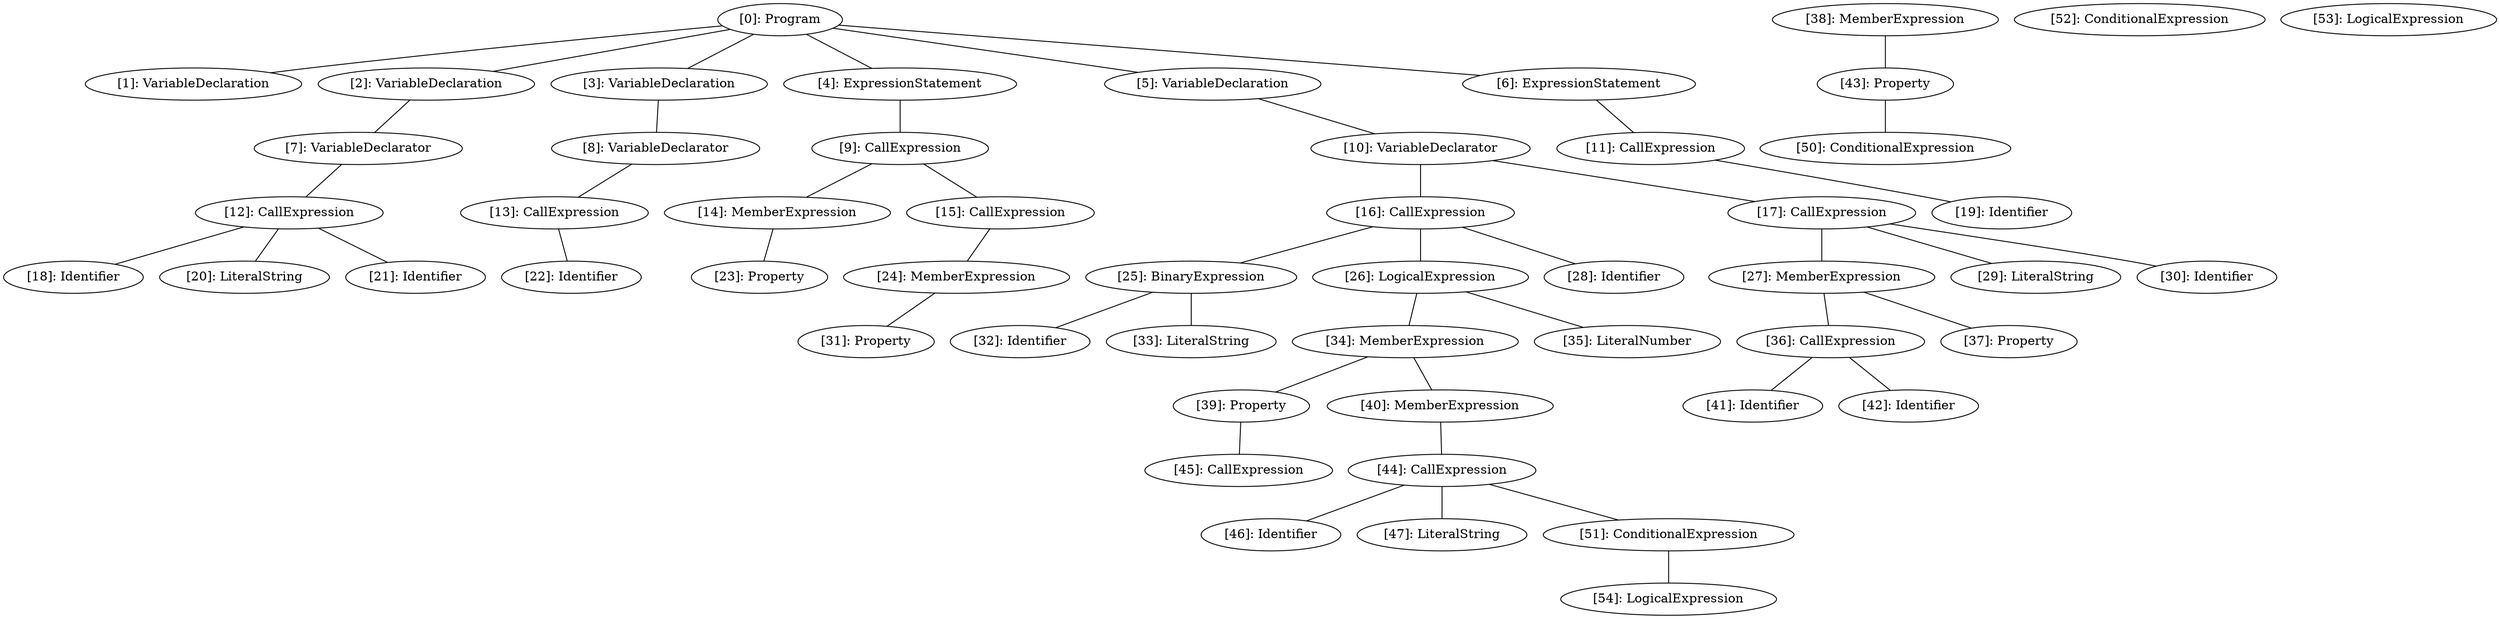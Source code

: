 // Result
graph {
	0 [label="[0]: Program"]
	1 [label="[1]: VariableDeclaration"]
	2 [label="[2]: VariableDeclaration"]
	3 [label="[3]: VariableDeclaration"]
	4 [label="[4]: ExpressionStatement"]
	5 [label="[5]: VariableDeclaration"]
	6 [label="[6]: ExpressionStatement"]
	7 [label="[7]: VariableDeclarator"]
	8 [label="[8]: VariableDeclarator"]
	9 [label="[9]: CallExpression"]
	10 [label="[10]: VariableDeclarator"]
	11 [label="[11]: CallExpression"]
	12 [label="[12]: CallExpression"]
	13 [label="[13]: CallExpression"]
	14 [label="[14]: MemberExpression"]
	15 [label="[15]: CallExpression"]
	16 [label="[16]: CallExpression"]
	17 [label="[17]: CallExpression"]
	18 [label="[18]: Identifier"]
	19 [label="[19]: Identifier"]
	20 [label="[20]: LiteralString"]
	21 [label="[21]: Identifier"]
	22 [label="[22]: Identifier"]
	23 [label="[23]: Property"]
	24 [label="[24]: MemberExpression"]
	25 [label="[25]: BinaryExpression"]
	26 [label="[26]: LogicalExpression"]
	27 [label="[27]: MemberExpression"]
	28 [label="[28]: Identifier"]
	29 [label="[29]: LiteralString"]
	30 [label="[30]: Identifier"]
	31 [label="[31]: Property"]
	32 [label="[32]: Identifier"]
	33 [label="[33]: LiteralString"]
	34 [label="[34]: MemberExpression"]
	35 [label="[35]: LiteralNumber"]
	36 [label="[36]: CallExpression"]
	37 [label="[37]: Property"]
	38 [label="[38]: MemberExpression"]
	39 [label="[39]: Property"]
	40 [label="[40]: MemberExpression"]
	41 [label="[41]: Identifier"]
	42 [label="[42]: Identifier"]
	43 [label="[43]: Property"]
	44 [label="[44]: CallExpression"]
	45 [label="[45]: CallExpression"]
	46 [label="[46]: Identifier"]
	47 [label="[47]: LiteralString"]
	50 [label="[50]: ConditionalExpression"]
	51 [label="[51]: ConditionalExpression"]
	52 [label="[52]: ConditionalExpression"]
	53 [label="[53]: LogicalExpression"]
	54 [label="[54]: LogicalExpression"]
	0 -- 1
	0 -- 2
	0 -- 3
	0 -- 4
	0 -- 5
	0 -- 6
	2 -- 7
	3 -- 8
	4 -- 9
	5 -- 10
	6 -- 11
	7 -- 12
	8 -- 13
	9 -- 14
	9 -- 15
	10 -- 16
	10 -- 17
	11 -- 19
	12 -- 18
	12 -- 20
	12 -- 21
	13 -- 22
	14 -- 23
	15 -- 24
	16 -- 25
	16 -- 26
	16 -- 28
	17 -- 27
	17 -- 29
	17 -- 30
	24 -- 31
	25 -- 32
	25 -- 33
	26 -- 34
	26 -- 35
	27 -- 36
	27 -- 37
	34 -- 39
	34 -- 40
	36 -- 41
	36 -- 42
	38 -- 43
	39 -- 45
	40 -- 44
	43 -- 50
	44 -- 46
	44 -- 47
	44 -- 51
	51 -- 54
}
